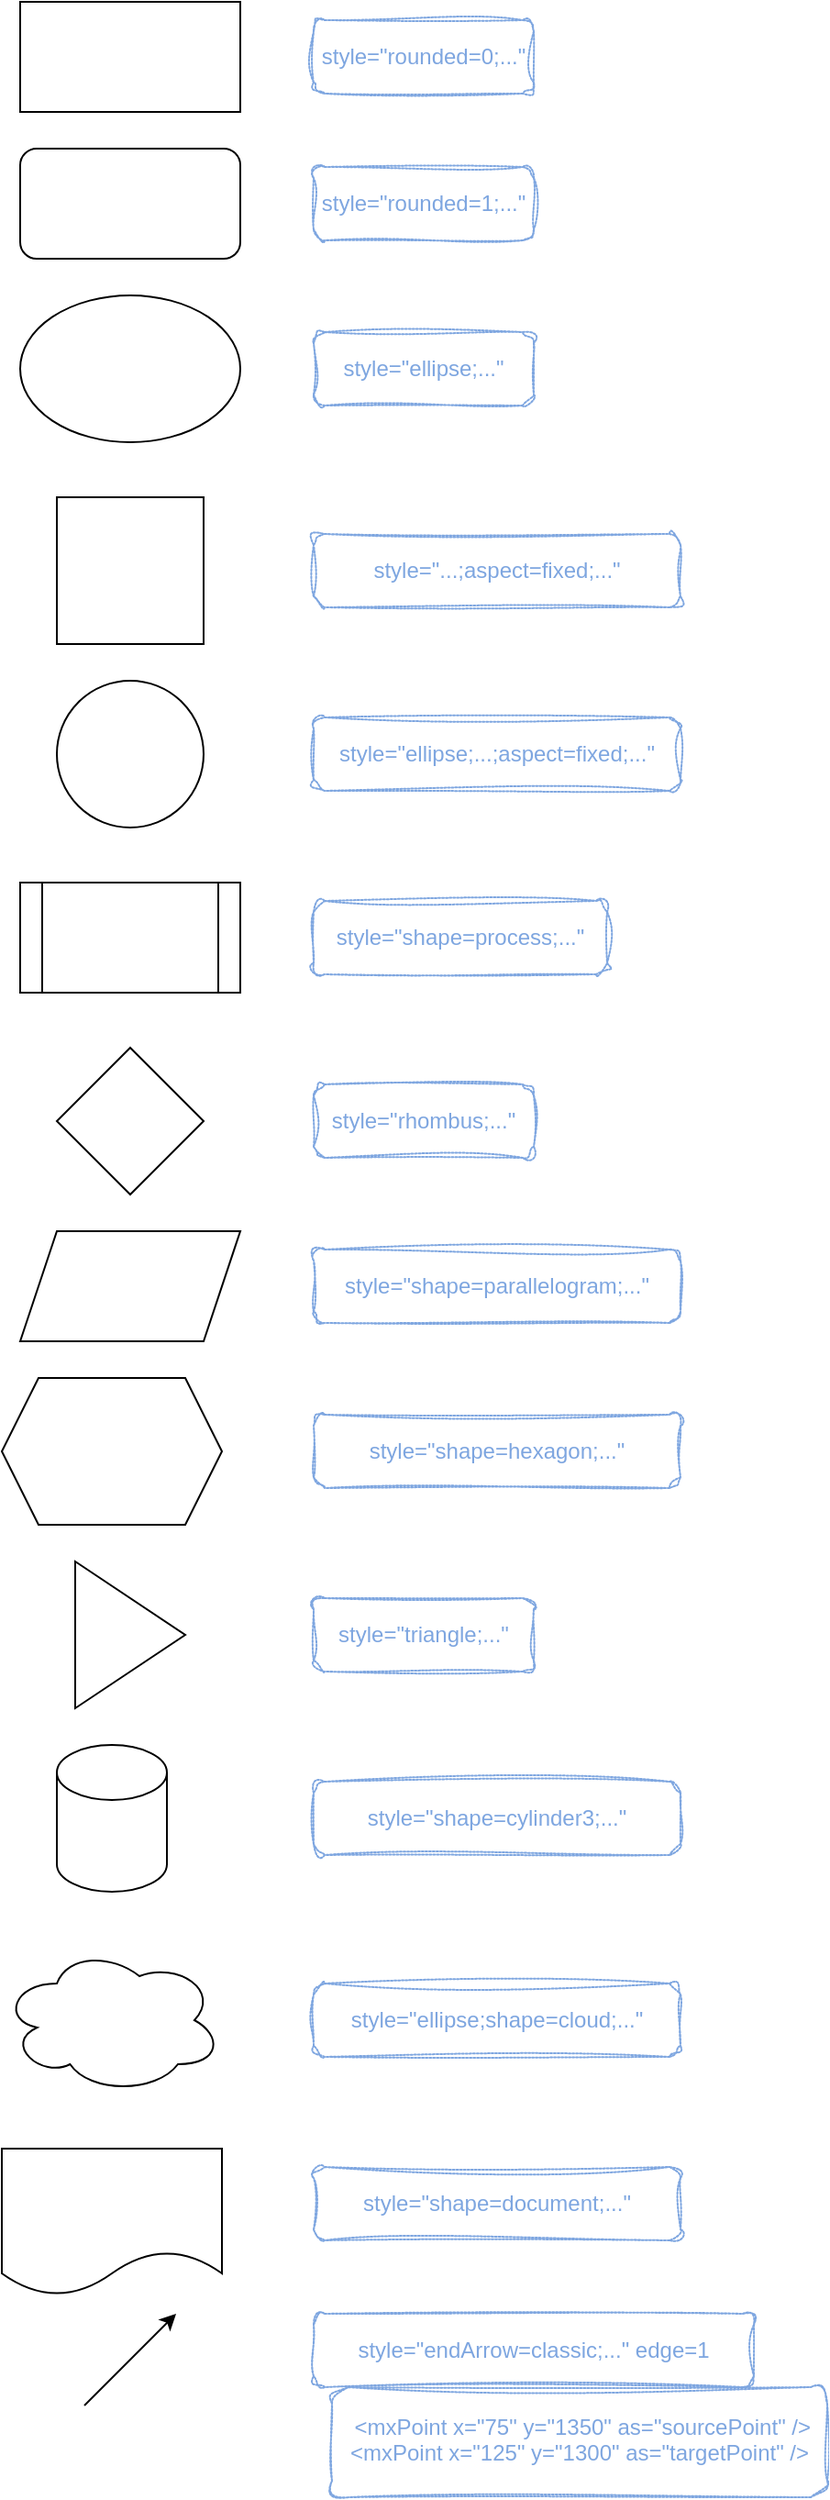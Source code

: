 <mxfile version="26.0.15">
  <diagram name="Page-1" id="EEz5u-kWuHHDsCuBFhzt">
    <mxGraphModel dx="269" dy="763" grid="1" gridSize="10" guides="1" tooltips="1" connect="1" arrows="1" fold="1" page="1" pageScale="1" pageWidth="1100" pageHeight="850" math="0" shadow="0">
      <root>
        <mxCell id="0" />
        <mxCell id="1" parent="0" />
        <mxCell id="n1KaCsgwGXQdcuZ2LLGF-1" value="" style="rounded=0;whiteSpace=wrap;html=1;" vertex="1" parent="1">
          <mxGeometry x="40" y="40" width="120" height="60" as="geometry" />
        </mxCell>
        <mxCell id="n1KaCsgwGXQdcuZ2LLGF-2" value="" style="rounded=1;whiteSpace=wrap;html=1;" vertex="1" parent="1">
          <mxGeometry x="40" y="120" width="120" height="60" as="geometry" />
        </mxCell>
        <mxCell id="n1KaCsgwGXQdcuZ2LLGF-3" value="" style="ellipse;whiteSpace=wrap;html=1;" vertex="1" parent="1">
          <mxGeometry x="40" y="200" width="120" height="80" as="geometry" />
        </mxCell>
        <mxCell id="n1KaCsgwGXQdcuZ2LLGF-4" value="" style="whiteSpace=wrap;html=1;aspect=fixed;" vertex="1" parent="1">
          <mxGeometry x="60" y="310" width="80" height="80" as="geometry" />
        </mxCell>
        <mxCell id="n1KaCsgwGXQdcuZ2LLGF-5" value="" style="ellipse;whiteSpace=wrap;html=1;aspect=fixed;" vertex="1" parent="1">
          <mxGeometry x="60" y="410" width="80" height="80" as="geometry" />
        </mxCell>
        <mxCell id="n1KaCsgwGXQdcuZ2LLGF-6" value="" style="shape=process;whiteSpace=wrap;html=1;backgroundOutline=1;" vertex="1" parent="1">
          <mxGeometry x="40" y="520" width="120" height="60" as="geometry" />
        </mxCell>
        <mxCell id="n1KaCsgwGXQdcuZ2LLGF-7" value="" style="rhombus;whiteSpace=wrap;html=1;" vertex="1" parent="1">
          <mxGeometry x="60" y="610" width="80" height="80" as="geometry" />
        </mxCell>
        <mxCell id="n1KaCsgwGXQdcuZ2LLGF-8" value="" style="shape=parallelogram;perimeter=parallelogramPerimeter;whiteSpace=wrap;html=1;fixedSize=1;" vertex="1" parent="1">
          <mxGeometry x="40" y="710" width="120" height="60" as="geometry" />
        </mxCell>
        <mxCell id="n1KaCsgwGXQdcuZ2LLGF-9" value="" style="shape=hexagon;perimeter=hexagonPerimeter2;whiteSpace=wrap;html=1;fixedSize=1;" vertex="1" parent="1">
          <mxGeometry x="30" y="790" width="120" height="80" as="geometry" />
        </mxCell>
        <mxCell id="n1KaCsgwGXQdcuZ2LLGF-10" value="" style="triangle;whiteSpace=wrap;html=1;" vertex="1" parent="1">
          <mxGeometry x="70" y="890" width="60" height="80" as="geometry" />
        </mxCell>
        <mxCell id="n1KaCsgwGXQdcuZ2LLGF-11" value="" style="shape=cylinder3;whiteSpace=wrap;html=1;boundedLbl=1;backgroundOutline=1;size=15;" vertex="1" parent="1">
          <mxGeometry x="60" y="990" width="60" height="80" as="geometry" />
        </mxCell>
        <mxCell id="n1KaCsgwGXQdcuZ2LLGF-12" value="" style="ellipse;shape=cloud;whiteSpace=wrap;html=1;" vertex="1" parent="1">
          <mxGeometry x="30" y="1100" width="120" height="80" as="geometry" />
        </mxCell>
        <mxCell id="n1KaCsgwGXQdcuZ2LLGF-13" value="" style="shape=document;whiteSpace=wrap;html=1;boundedLbl=1;" vertex="1" parent="1">
          <mxGeometry x="30" y="1210" width="120" height="80" as="geometry" />
        </mxCell>
        <mxCell id="n1KaCsgwGXQdcuZ2LLGF-14" value="" style="endArrow=classic;html=1;rounded=0;" edge="1" parent="1">
          <mxGeometry width="50" height="50" relative="1" as="geometry">
            <mxPoint x="75" y="1350" as="sourcePoint" />
            <mxPoint x="125" y="1300" as="targetPoint" />
          </mxGeometry>
        </mxCell>
        <mxCell id="n1KaCsgwGXQdcuZ2LLGF-15" value="style=&quot;rounded=0;...&quot;" style="rounded=1;whiteSpace=wrap;html=1;strokeColor=#7EA6E0;sketch=1;curveFitting=1;jiggle=2;dashed=1;dashPattern=1 1;fontColor=#7EA6E0;" vertex="1" parent="1">
          <mxGeometry x="200" y="50" width="120" height="40" as="geometry" />
        </mxCell>
        <mxCell id="n1KaCsgwGXQdcuZ2LLGF-16" value="style=&quot;rounded=1;...&quot;" style="rounded=1;whiteSpace=wrap;html=1;sketch=1;curveFitting=1;jiggle=2;dashed=1;strokeColor=#7EA6E0;fillColor=none;fontColor=#7EA6E0;dashPattern=1 1;" vertex="1" parent="1">
          <mxGeometry x="200" y="130" width="120" height="40" as="geometry" />
        </mxCell>
        <mxCell id="n1KaCsgwGXQdcuZ2LLGF-18" value="style=&quot;ellipse;...&quot;" style="rounded=1;whiteSpace=wrap;html=1;sketch=1;curveFitting=1;jiggle=2;dashed=1;strokeColor=#7EA6E0;fillColor=none;fontColor=#7EA6E0;dashPattern=1 1;" vertex="1" parent="1">
          <mxGeometry x="200" y="220" width="120" height="40" as="geometry" />
        </mxCell>
        <mxCell id="n1KaCsgwGXQdcuZ2LLGF-19" value="style=&quot;...;aspect=fixed;...&quot;" style="rounded=1;whiteSpace=wrap;html=1;sketch=1;curveFitting=1;jiggle=2;dashed=1;strokeColor=#7EA6E0;fillColor=none;fontColor=#7EA6E0;dashPattern=1 1;" vertex="1" parent="1">
          <mxGeometry x="200" y="330" width="200" height="40" as="geometry" />
        </mxCell>
        <mxCell id="n1KaCsgwGXQdcuZ2LLGF-20" value="style=&quot;ellipse;...;aspect=fixed;...&quot;" style="rounded=1;whiteSpace=wrap;html=1;sketch=1;curveFitting=1;jiggle=2;dashed=1;strokeColor=#7EA6E0;fillColor=none;fontColor=#7EA6E0;dashPattern=1 1;" vertex="1" parent="1">
          <mxGeometry x="200" y="430" width="200" height="40" as="geometry" />
        </mxCell>
        <mxCell id="n1KaCsgwGXQdcuZ2LLGF-21" value="style=&quot;shape=process;...&quot;" style="rounded=1;whiteSpace=wrap;html=1;sketch=1;curveFitting=1;jiggle=2;dashed=1;strokeColor=#7EA6E0;fillColor=none;fontColor=#7EA6E0;dashPattern=1 1;" vertex="1" parent="1">
          <mxGeometry x="200" y="530" width="160" height="40" as="geometry" />
        </mxCell>
        <mxCell id="n1KaCsgwGXQdcuZ2LLGF-22" value="style=&quot;rhombus;...&quot;" style="rounded=1;whiteSpace=wrap;html=1;sketch=1;curveFitting=1;jiggle=2;dashed=1;strokeColor=#7EA6E0;fillColor=none;fontColor=#7EA6E0;dashPattern=1 1;" vertex="1" parent="1">
          <mxGeometry x="200" y="630" width="120" height="40" as="geometry" />
        </mxCell>
        <mxCell id="n1KaCsgwGXQdcuZ2LLGF-23" value="style=&quot;shape=parallelogram;...&quot;" style="rounded=1;whiteSpace=wrap;html=1;sketch=1;curveFitting=1;jiggle=2;dashed=1;strokeColor=#7EA6E0;fillColor=none;fontColor=#7EA6E0;dashPattern=1 1;" vertex="1" parent="1">
          <mxGeometry x="200" y="720" width="200" height="40" as="geometry" />
        </mxCell>
        <mxCell id="n1KaCsgwGXQdcuZ2LLGF-24" value="style=&quot;shape=hexagon;...&quot;" style="rounded=1;whiteSpace=wrap;html=1;sketch=1;curveFitting=1;jiggle=2;dashed=1;strokeColor=#7EA6E0;fillColor=none;fontColor=#7EA6E0;dashPattern=1 1;" vertex="1" parent="1">
          <mxGeometry x="200" y="810" width="200" height="40" as="geometry" />
        </mxCell>
        <mxCell id="n1KaCsgwGXQdcuZ2LLGF-25" value="style=&quot;triangle;...&quot;" style="rounded=1;whiteSpace=wrap;html=1;sketch=1;curveFitting=1;jiggle=2;dashed=1;strokeColor=#7EA6E0;fillColor=none;fontColor=#7EA6E0;dashPattern=1 1;" vertex="1" parent="1">
          <mxGeometry x="200" y="910" width="120" height="40" as="geometry" />
        </mxCell>
        <mxCell id="n1KaCsgwGXQdcuZ2LLGF-26" value="style=&quot;shape=cylinder3;...&quot;" style="rounded=1;whiteSpace=wrap;html=1;sketch=1;curveFitting=1;jiggle=2;dashed=1;strokeColor=#7EA6E0;fillColor=none;fontColor=#7EA6E0;dashPattern=1 1;" vertex="1" parent="1">
          <mxGeometry x="200" y="1010" width="200" height="40" as="geometry" />
        </mxCell>
        <mxCell id="n1KaCsgwGXQdcuZ2LLGF-27" value="style=&quot;ellipse;shape=cloud;...&quot;" style="rounded=1;whiteSpace=wrap;html=1;sketch=1;curveFitting=1;jiggle=2;dashed=1;strokeColor=#7EA6E0;fillColor=none;fontColor=#7EA6E0;dashPattern=1 1;" vertex="1" parent="1">
          <mxGeometry x="200" y="1120" width="200" height="40" as="geometry" />
        </mxCell>
        <mxCell id="n1KaCsgwGXQdcuZ2LLGF-28" value="style=&quot;shape=document;...&quot;" style="rounded=1;whiteSpace=wrap;html=1;sketch=1;curveFitting=1;jiggle=2;dashed=1;strokeColor=#7EA6E0;fillColor=none;fontColor=#7EA6E0;dashPattern=1 1;" vertex="1" parent="1">
          <mxGeometry x="200" y="1220" width="200" height="40" as="geometry" />
        </mxCell>
        <mxCell id="n1KaCsgwGXQdcuZ2LLGF-29" value="style=&quot;endArrow=classic;...&quot; edge=1" style="rounded=1;whiteSpace=wrap;html=1;sketch=1;curveFitting=1;jiggle=2;dashed=1;strokeColor=#7EA6E0;fillColor=none;fontColor=#7EA6E0;dashPattern=1 1;" vertex="1" parent="1">
          <mxGeometry x="200" y="1300" width="240" height="40" as="geometry" />
        </mxCell>
        <mxCell id="n1KaCsgwGXQdcuZ2LLGF-30" value="&lt;div&gt;&amp;nbsp;&amp;lt;mxPoint x=&quot;75&quot; y=&quot;1350&quot; as=&quot;sourcePoint&quot; /&amp;gt;&lt;/div&gt;&lt;div&gt;&lt;span style=&quot;background-color: transparent; color: light-dark(rgb(126, 166, 224), rgb(67, 102, 151));&quot;&gt;&amp;lt;mxPoint x=&quot;125&quot; y=&quot;1300&quot; as=&quot;targetPoint&quot; /&amp;gt;&lt;/span&gt;&lt;/div&gt;&lt;div&gt;&lt;br&gt;&lt;/div&gt;" style="rounded=1;whiteSpace=wrap;html=1;sketch=1;curveFitting=1;jiggle=2;dashed=1;strokeColor=#7EA6E0;fillColor=none;fontColor=#7EA6E0;dashPattern=1 1;verticalAlign=bottom;align=center;" vertex="1" parent="1">
          <mxGeometry x="210" y="1340" width="270" height="60" as="geometry" />
        </mxCell>
      </root>
    </mxGraphModel>
  </diagram>
</mxfile>
